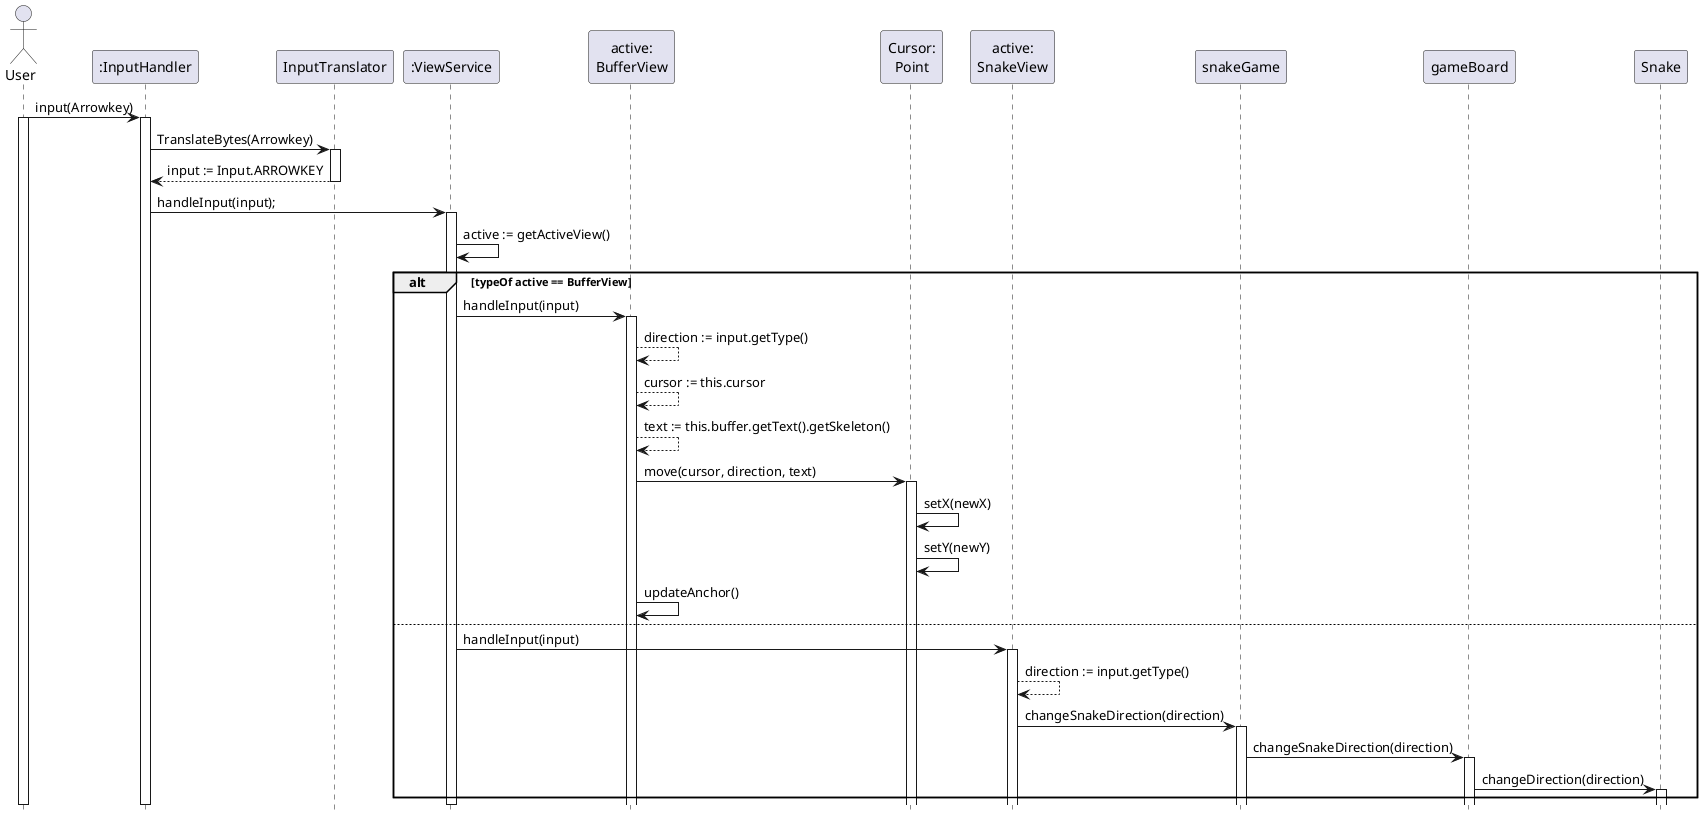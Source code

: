 @startuml
'https://plantuml.com/sequence-diagram
hide footbox
actor User as u
participant ":InputHandler" as ih
participant "InputTranslator" as it
participant ":ViewService" as vs
participant "active:\nBufferView" as bv
participant "Cursor:\nPoint" as p
participant "active:\nSnakeView" as sv
participant "snakeGame" as sg
participant "gameBoard" as bo
participant "Snake" as sn
u -> ih: input(Arrowkey)
activate u
activate ih
ih -> it: TranslateBytes(Arrowkey)
activate it
it --> ih: input := Input.ARROWKEY
deactivate it
ih -> vs: handleInput(input);
activate vs

vs -> vs: active := getActiveView()
alt typeOf active == BufferView
    vs -> bv: handleInput(input)
    activate bv
    bv --> bv: direction := input.getType()
    bv --> bv: cursor := this.cursor
    bv --> bv: text := this.buffer.getText().getSkeleton()
    bv -> p: move(cursor, direction, text)
    activate p
    p -> p: setX(newX)
    p -> p: setY(newY)
    bv -> bv: updateAnchor()


else
    vs -> sv: handleInput(input)
    activate sv
    sv --> sv: direction := input.getType()
    sv -> sg: changeSnakeDirection(direction)
    activate sg
    sg-> bo: changeSnakeDirection(direction)
    activate bo
    bo-> sn: changeDirection(direction)
    activate sn

end
deactivate vs
deactivate ih
deactivate u

@enduml